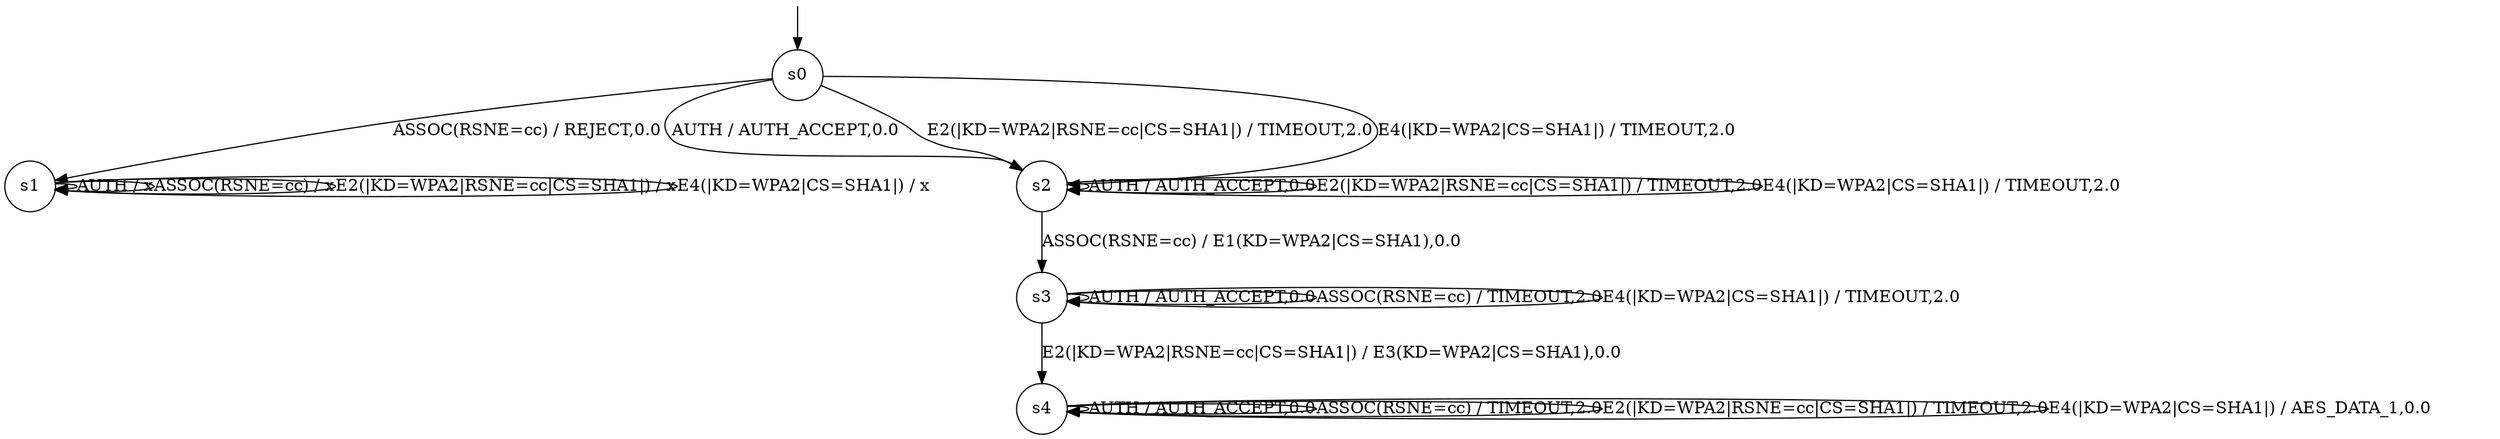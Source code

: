 digraph g {

	s0 [shape="circle" label="s0"];
	s1 [shape="circle" label="s1"];
	s2 [shape="circle" label="s2"];
	s3 [shape="circle" label="s3"];
	s4 [shape="circle" label="s4"];
	s0 -> s2 [label="AUTH / AUTH_ACCEPT,0.0"];
	s0 -> s1 [label="ASSOC(RSNE=cc) / REJECT,0.0"];
	s0 -> s2 [label="E2(|KD=WPA2|RSNE=cc|CS=SHA1|) / TIMEOUT,2.0"];
	s0 -> s2 [label="E4(|KD=WPA2|CS=SHA1|) / TIMEOUT,2.0"];
	s1 -> s1 [label="AUTH / x"];
	s1 -> s1 [label="ASSOC(RSNE=cc) / x"];
	s1 -> s1 [label="E2(|KD=WPA2|RSNE=cc|CS=SHA1|) / x"];
	s1 -> s1 [label="E4(|KD=WPA2|CS=SHA1|) / x"];
	s2 -> s2 [label="AUTH / AUTH_ACCEPT,0.0"];
	s2 -> s3 [label="ASSOC(RSNE=cc) / E1(KD=WPA2|CS=SHA1),0.0"];
	s2 -> s2 [label="E2(|KD=WPA2|RSNE=cc|CS=SHA1|) / TIMEOUT,2.0"];
	s2 -> s2 [label="E4(|KD=WPA2|CS=SHA1|) / TIMEOUT,2.0"];
	s3 -> s3 [label="AUTH / AUTH_ACCEPT,0.0"];
	s3 -> s3 [label="ASSOC(RSNE=cc) / TIMEOUT,2.0"];
	s3 -> s4 [label="E2(|KD=WPA2|RSNE=cc|CS=SHA1|) / E3(KD=WPA2|CS=SHA1),0.0"];
	s3 -> s3 [label="E4(|KD=WPA2|CS=SHA1|) / TIMEOUT,2.0"];
	s4 -> s4 [label="AUTH / AUTH_ACCEPT,0.0"];
	s4 -> s4 [label="ASSOC(RSNE=cc) / TIMEOUT,2.0"];
	s4 -> s4 [label="E2(|KD=WPA2|RSNE=cc|CS=SHA1|) / TIMEOUT,2.0"];
	s4 -> s4 [label="E4(|KD=WPA2|CS=SHA1|) / AES_DATA_1,0.0"];

__start0 [label="" shape="none" width="0" height="0"];
__start0 -> s0;

}
